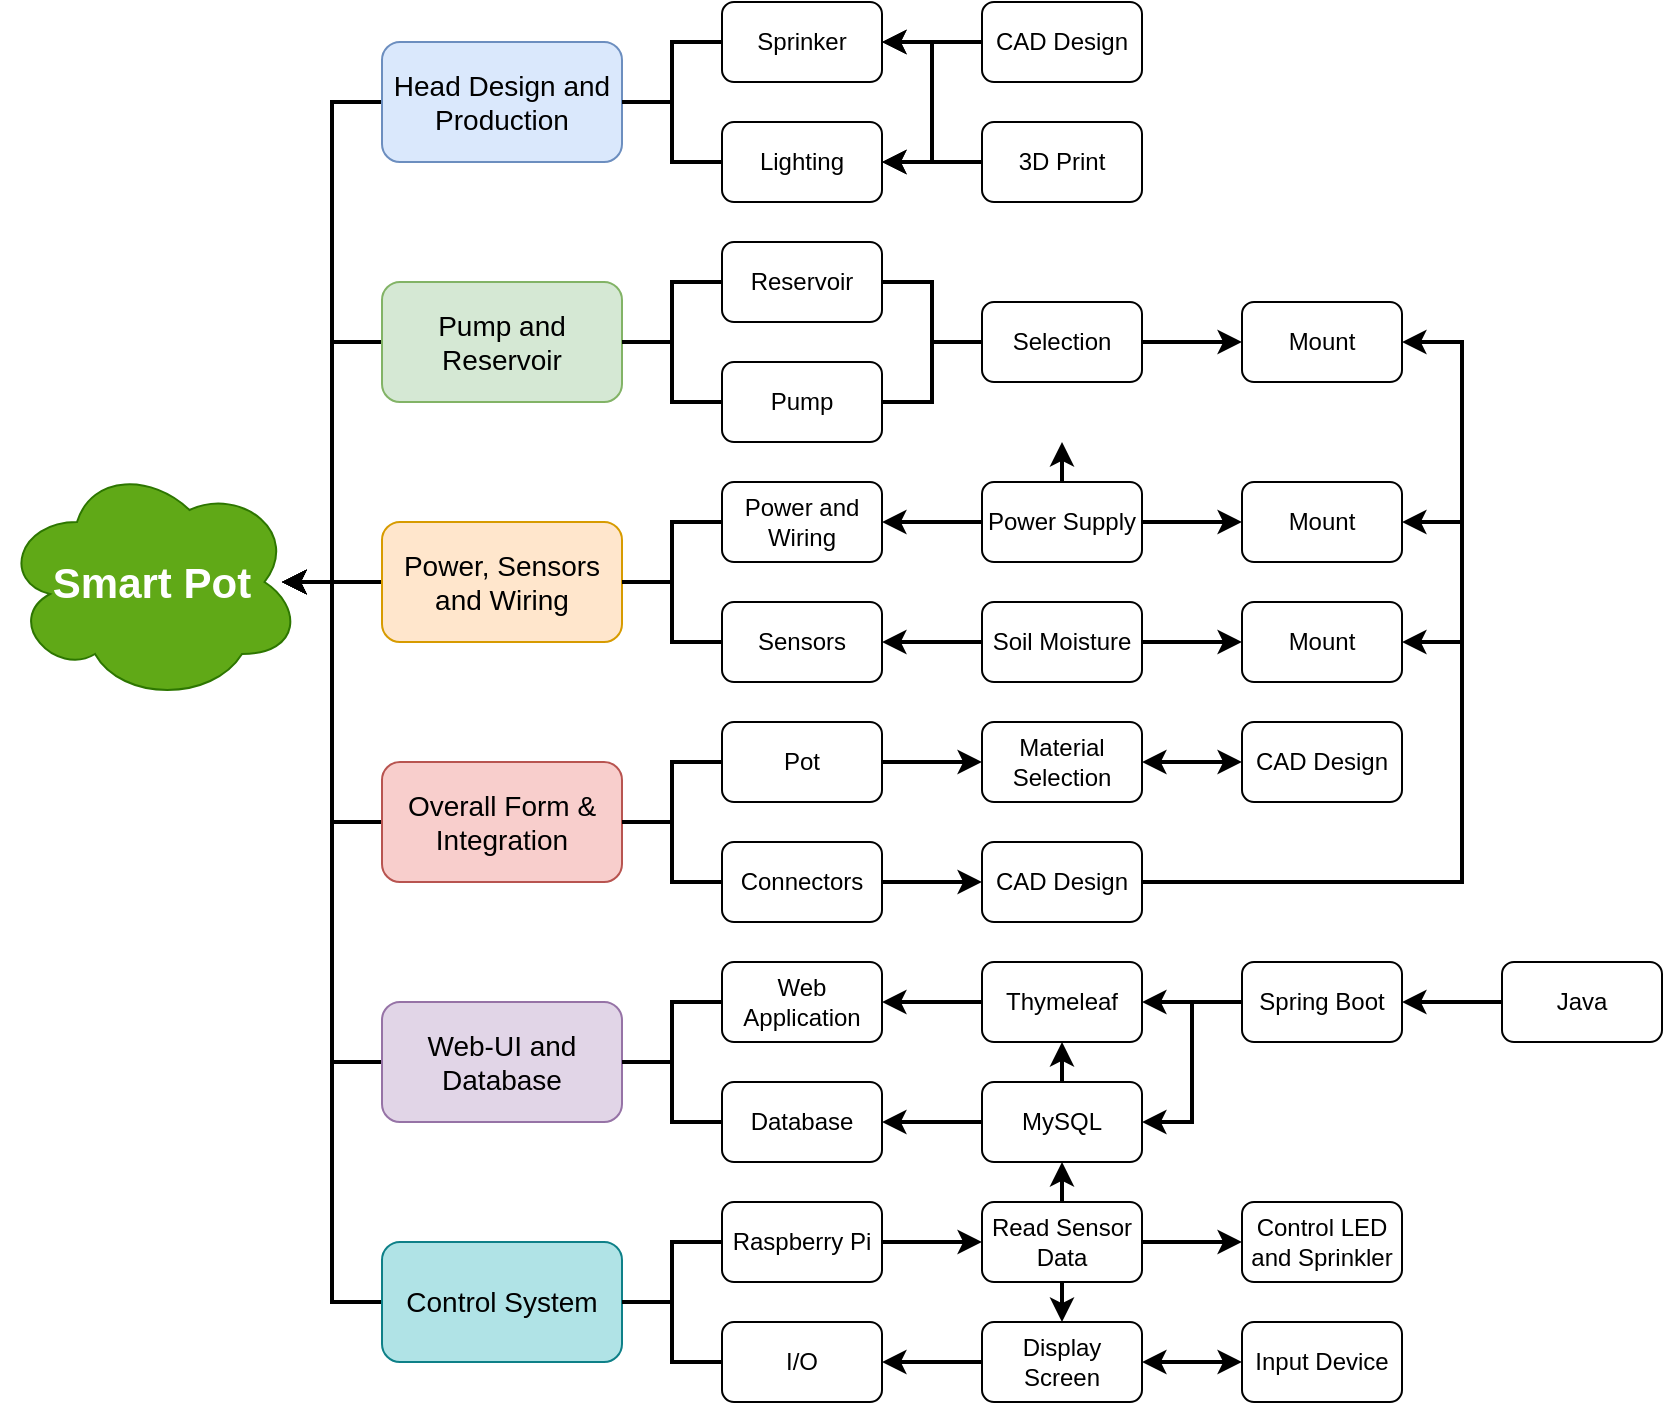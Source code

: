 <mxfile version="13.0.2" type="github">
  <diagram id="1UDsa8HCTR8KldJByzWu" name="Page-1">
    <mxGraphModel dx="888" dy="969" grid="1" gridSize="10" guides="1" tooltips="1" connect="1" arrows="1" fold="1" page="1" pageScale="1" pageWidth="1654" pageHeight="1169" background="none" math="0" shadow="0">
      <root>
        <mxCell id="0" />
        <mxCell id="1" parent="0" />
        <mxCell id="f7p-FH1-Mco8QtkPgqXW-9" style="edgeStyle=orthogonalEdgeStyle;rounded=0;orthogonalLoop=1;jettySize=auto;html=1;entryX=1;entryY=0.5;entryDx=0;entryDy=0;strokeWidth=2;" parent="1" source="f7p-FH1-Mco8QtkPgqXW-1" target="f7p-FH1-Mco8QtkPgqXW-2" edge="1">
          <mxGeometry relative="1" as="geometry" />
        </mxCell>
        <mxCell id="f7p-FH1-Mco8QtkPgqXW-1" value="&lt;font style=&quot;font-size: 14px&quot;&gt;Head Design and Production&lt;/font&gt;" style="rounded=1;whiteSpace=wrap;html=1;horizontal=1;direction=south;fillColor=#dae8fc;strokeColor=#6c8ebf;" parent="1" vertex="1">
          <mxGeometry x="200" y="320" width="120" height="60" as="geometry" />
        </mxCell>
        <mxCell id="f7p-FH1-Mco8QtkPgqXW-2" value="&lt;b&gt;&lt;font style=&quot;font-size: 20px&quot;&gt;Smart Pot&lt;/font&gt;&lt;/b&gt;" style="rounded=0;whiteSpace=wrap;html=1;comic=0;strokeColor=none;" parent="1" vertex="1">
          <mxGeometry x="30" y="550" width="120" height="80" as="geometry" />
        </mxCell>
        <mxCell id="f7p-FH1-Mco8QtkPgqXW-11" style="edgeStyle=orthogonalEdgeStyle;rounded=0;orthogonalLoop=1;jettySize=auto;html=1;entryX=1;entryY=0.5;entryDx=0;entryDy=0;strokeWidth=2;" parent="1" source="f7p-FH1-Mco8QtkPgqXW-3" target="f7p-FH1-Mco8QtkPgqXW-2" edge="1">
          <mxGeometry relative="1" as="geometry" />
        </mxCell>
        <mxCell id="f7p-FH1-Mco8QtkPgqXW-3" value="&lt;font style=&quot;font-size: 14px&quot;&gt;Pump and Reservoir&lt;/font&gt;" style="rounded=1;whiteSpace=wrap;html=1;fillColor=#d5e8d4;strokeColor=#82b366;" parent="1" vertex="1">
          <mxGeometry x="200" y="440" width="120" height="60" as="geometry" />
        </mxCell>
        <mxCell id="f7p-FH1-Mco8QtkPgqXW-12" style="edgeStyle=orthogonalEdgeStyle;rounded=0;orthogonalLoop=1;jettySize=auto;html=1;entryX=1;entryY=0.5;entryDx=0;entryDy=0;strokeWidth=2;" parent="1" source="f7p-FH1-Mco8QtkPgqXW-4" target="f7p-FH1-Mco8QtkPgqXW-2" edge="1">
          <mxGeometry relative="1" as="geometry" />
        </mxCell>
        <mxCell id="f7p-FH1-Mco8QtkPgqXW-4" value="&lt;font style=&quot;font-size: 14px&quot;&gt;Power, Sensors and Wiring&lt;/font&gt;" style="rounded=1;whiteSpace=wrap;html=1;fillColor=#ffe6cc;strokeColor=#d79b00;" parent="1" vertex="1">
          <mxGeometry x="200" y="560" width="120" height="60" as="geometry" />
        </mxCell>
        <mxCell id="f7p-FH1-Mco8QtkPgqXW-14" style="edgeStyle=orthogonalEdgeStyle;rounded=0;orthogonalLoop=1;jettySize=auto;html=1;entryX=1;entryY=0.5;entryDx=0;entryDy=0;strokeWidth=2;" parent="1" source="f7p-FH1-Mco8QtkPgqXW-6" target="f7p-FH1-Mco8QtkPgqXW-2" edge="1">
          <mxGeometry relative="1" as="geometry" />
        </mxCell>
        <mxCell id="f7p-FH1-Mco8QtkPgqXW-6" value="&lt;font style=&quot;font-size: 14px&quot;&gt;Overall Form &amp;amp; Integration&lt;/font&gt;" style="rounded=1;whiteSpace=wrap;html=1;fillColor=#f8cecc;strokeColor=#b85450;" parent="1" vertex="1">
          <mxGeometry x="200" y="680" width="120" height="60" as="geometry" />
        </mxCell>
        <mxCell id="f7p-FH1-Mco8QtkPgqXW-15" style="edgeStyle=orthogonalEdgeStyle;rounded=0;orthogonalLoop=1;jettySize=auto;html=1;entryX=1;entryY=0.5;entryDx=0;entryDy=0;strokeWidth=2;" parent="1" source="f7p-FH1-Mco8QtkPgqXW-7" target="f7p-FH1-Mco8QtkPgqXW-2" edge="1">
          <mxGeometry relative="1" as="geometry" />
        </mxCell>
        <mxCell id="f7p-FH1-Mco8QtkPgqXW-7" value="&lt;font style=&quot;font-size: 14px&quot;&gt;Web-UI and Database&lt;/font&gt;" style="rounded=1;whiteSpace=wrap;html=1;fillColor=#e1d5e7;strokeColor=#9673a6;" parent="1" vertex="1">
          <mxGeometry x="200" y="800" width="120" height="60" as="geometry" />
        </mxCell>
        <mxCell id="f7p-FH1-Mco8QtkPgqXW-16" style="edgeStyle=orthogonalEdgeStyle;rounded=0;orthogonalLoop=1;jettySize=auto;html=1;entryX=1;entryY=0.5;entryDx=0;entryDy=0;fontSize=11;spacing=2;strokeWidth=2;jumpStyle=none;shadow=0;targetPerimeterSpacing=0;" parent="1" source="f7p-FH1-Mco8QtkPgqXW-8" target="f7p-FH1-Mco8QtkPgqXW-2" edge="1">
          <mxGeometry relative="1" as="geometry" />
        </mxCell>
        <mxCell id="f7p-FH1-Mco8QtkPgqXW-8" value="&lt;font style=&quot;font-size: 14px&quot;&gt;Control System&lt;/font&gt;" style="rounded=1;whiteSpace=wrap;html=1;fillColor=#b0e3e6;strokeColor=#0e8088;" parent="1" vertex="1">
          <mxGeometry x="200" y="920" width="120" height="60" as="geometry" />
        </mxCell>
        <mxCell id="f7p-FH1-Mco8QtkPgqXW-17" value="" style="strokeWidth=2;html=1;shape=mxgraph.flowchart.annotation_2;align=left;labelPosition=right;pointerEvents=1;" parent="1" vertex="1">
          <mxGeometry x="320" y="320" width="50" height="60" as="geometry" />
        </mxCell>
        <mxCell id="f7p-FH1-Mco8QtkPgqXW-19" value="" style="strokeWidth=2;html=1;shape=mxgraph.flowchart.annotation_2;align=left;labelPosition=right;pointerEvents=1;" parent="1" vertex="1">
          <mxGeometry x="320" y="440" width="50" height="60" as="geometry" />
        </mxCell>
        <mxCell id="f7p-FH1-Mco8QtkPgqXW-20" value="" style="strokeWidth=2;html=1;shape=mxgraph.flowchart.annotation_2;align=left;labelPosition=right;pointerEvents=1;direction=east;flipV=1;flipH=0;" parent="1" vertex="1">
          <mxGeometry x="320" y="560" width="50" height="60" as="geometry" />
        </mxCell>
        <mxCell id="f7p-FH1-Mco8QtkPgqXW-22" value="" style="strokeWidth=2;html=1;shape=mxgraph.flowchart.annotation_2;align=left;labelPosition=right;pointerEvents=1;" parent="1" vertex="1">
          <mxGeometry x="320" y="680" width="50" height="60" as="geometry" />
        </mxCell>
        <mxCell id="f7p-FH1-Mco8QtkPgqXW-23" value="" style="strokeWidth=2;html=1;shape=mxgraph.flowchart.annotation_2;align=left;labelPosition=right;pointerEvents=1;" parent="1" vertex="1">
          <mxGeometry x="320" y="800" width="50" height="60" as="geometry" />
        </mxCell>
        <mxCell id="f7p-FH1-Mco8QtkPgqXW-24" value="" style="strokeWidth=2;html=1;shape=mxgraph.flowchart.annotation_2;align=left;labelPosition=right;pointerEvents=1;" parent="1" vertex="1">
          <mxGeometry x="320" y="920" width="50" height="60" as="geometry" />
        </mxCell>
        <mxCell id="f7p-FH1-Mco8QtkPgqXW-25" value="Sprinker" style="rounded=1;whiteSpace=wrap;html=1;" parent="1" vertex="1">
          <mxGeometry x="370" y="300" width="80" height="40" as="geometry" />
        </mxCell>
        <mxCell id="f7p-FH1-Mco8QtkPgqXW-26" value="Lighting" style="rounded=1;whiteSpace=wrap;html=1;" parent="1" vertex="1">
          <mxGeometry x="370" y="360" width="80" height="40" as="geometry" />
        </mxCell>
        <mxCell id="f7p-FH1-Mco8QtkPgqXW-28" value="Reservoir" style="rounded=1;whiteSpace=wrap;html=1;" parent="1" vertex="1">
          <mxGeometry x="370" y="420" width="80" height="40" as="geometry" />
        </mxCell>
        <mxCell id="f7p-FH1-Mco8QtkPgqXW-29" value="Pump" style="rounded=1;whiteSpace=wrap;html=1;" parent="1" vertex="1">
          <mxGeometry x="370" y="480" width="80" height="40" as="geometry" />
        </mxCell>
        <mxCell id="f7p-FH1-Mco8QtkPgqXW-30" value="Sensors" style="rounded=1;whiteSpace=wrap;html=1;" parent="1" vertex="1">
          <mxGeometry x="370" y="600" width="80" height="40" as="geometry" />
        </mxCell>
        <mxCell id="f7p-FH1-Mco8QtkPgqXW-32" value="Power and Wiring" style="rounded=1;whiteSpace=wrap;html=1;" parent="1" vertex="1">
          <mxGeometry x="370" y="540" width="80" height="40" as="geometry" />
        </mxCell>
        <mxCell id="f7p-FH1-Mco8QtkPgqXW-35" value="Pot" style="rounded=1;whiteSpace=wrap;html=1;" parent="1" vertex="1">
          <mxGeometry x="370" y="660" width="80" height="40" as="geometry" />
        </mxCell>
        <mxCell id="f7p-FH1-Mco8QtkPgqXW-36" value="Connectors" style="rounded=1;whiteSpace=wrap;html=1;" parent="1" vertex="1">
          <mxGeometry x="370" y="720" width="80" height="40" as="geometry" />
        </mxCell>
        <mxCell id="f7p-FH1-Mco8QtkPgqXW-37" value="Web Application" style="rounded=1;whiteSpace=wrap;html=1;" parent="1" vertex="1">
          <mxGeometry x="370" y="780" width="80" height="40" as="geometry" />
        </mxCell>
        <mxCell id="f7p-FH1-Mco8QtkPgqXW-38" value="Database" style="rounded=1;whiteSpace=wrap;html=1;" parent="1" vertex="1">
          <mxGeometry x="370" y="840" width="80" height="40" as="geometry" />
        </mxCell>
        <mxCell id="f7PvBhqwMWpfkkH2rrPe-37" style="edgeStyle=orthogonalEdgeStyle;rounded=0;orthogonalLoop=1;jettySize=auto;html=1;exitX=1;exitY=0.5;exitDx=0;exitDy=0;entryX=0;entryY=0.5;entryDx=0;entryDy=0;strokeWidth=2;" parent="1" source="f7p-FH1-Mco8QtkPgqXW-39" target="f7PvBhqwMWpfkkH2rrPe-35" edge="1">
          <mxGeometry relative="1" as="geometry" />
        </mxCell>
        <mxCell id="f7p-FH1-Mco8QtkPgqXW-39" value="Raspberry Pi" style="rounded=1;whiteSpace=wrap;html=1;" parent="1" vertex="1">
          <mxGeometry x="370" y="900" width="80" height="40" as="geometry" />
        </mxCell>
        <mxCell id="f7p-FH1-Mco8QtkPgqXW-40" value="I/O" style="rounded=1;whiteSpace=wrap;html=1;" parent="1" vertex="1">
          <mxGeometry x="370" y="960" width="80" height="40" as="geometry" />
        </mxCell>
        <mxCell id="f7p-FH1-Mco8QtkPgqXW-44" style="edgeStyle=orthogonalEdgeStyle;rounded=0;jumpStyle=none;orthogonalLoop=1;jettySize=auto;html=1;entryX=1;entryY=0.5;entryDx=0;entryDy=0;shadow=0;targetPerimeterSpacing=0;strokeWidth=2;fontSize=11;" parent="1" source="f7p-FH1-Mco8QtkPgqXW-41" target="f7p-FH1-Mco8QtkPgqXW-25" edge="1">
          <mxGeometry relative="1" as="geometry" />
        </mxCell>
        <mxCell id="f7p-FH1-Mco8QtkPgqXW-47" style="edgeStyle=orthogonalEdgeStyle;rounded=0;jumpStyle=none;orthogonalLoop=1;jettySize=auto;html=1;entryX=1;entryY=0.5;entryDx=0;entryDy=0;shadow=0;targetPerimeterSpacing=0;strokeWidth=2;fontSize=11;" parent="1" source="f7p-FH1-Mco8QtkPgqXW-41" target="f7p-FH1-Mco8QtkPgqXW-26" edge="1">
          <mxGeometry relative="1" as="geometry" />
        </mxCell>
        <mxCell id="f7p-FH1-Mco8QtkPgqXW-41" value="CAD Design" style="rounded=1;whiteSpace=wrap;html=1;" parent="1" vertex="1">
          <mxGeometry x="500" y="300" width="80" height="40" as="geometry" />
        </mxCell>
        <mxCell id="f7p-FH1-Mco8QtkPgqXW-43" style="edgeStyle=orthogonalEdgeStyle;rounded=0;jumpStyle=none;orthogonalLoop=1;jettySize=auto;html=1;entryX=1;entryY=0.5;entryDx=0;entryDy=0;shadow=0;targetPerimeterSpacing=0;strokeWidth=2;fontSize=11;" parent="1" source="f7p-FH1-Mco8QtkPgqXW-42" target="f7p-FH1-Mco8QtkPgqXW-26" edge="1">
          <mxGeometry relative="1" as="geometry" />
        </mxCell>
        <mxCell id="f7p-FH1-Mco8QtkPgqXW-45" style="edgeStyle=orthogonalEdgeStyle;rounded=0;jumpStyle=none;orthogonalLoop=1;jettySize=auto;html=1;entryX=1;entryY=0.5;entryDx=0;entryDy=0;shadow=0;targetPerimeterSpacing=0;strokeWidth=2;fontSize=11;" parent="1" source="f7p-FH1-Mco8QtkPgqXW-42" target="f7p-FH1-Mco8QtkPgqXW-25" edge="1">
          <mxGeometry relative="1" as="geometry" />
        </mxCell>
        <mxCell id="f7p-FH1-Mco8QtkPgqXW-42" value="3D Print" style="rounded=1;whiteSpace=wrap;html=1;" parent="1" vertex="1">
          <mxGeometry x="500" y="360" width="80" height="40" as="geometry" />
        </mxCell>
        <mxCell id="f7p-FH1-Mco8QtkPgqXW-46" style="edgeStyle=orthogonalEdgeStyle;rounded=0;jumpStyle=none;orthogonalLoop=1;jettySize=auto;html=1;exitX=0.5;exitY=1;exitDx=0;exitDy=0;shadow=0;targetPerimeterSpacing=0;strokeWidth=2;fontSize=11;" parent="1" source="f7p-FH1-Mco8QtkPgqXW-41" target="f7p-FH1-Mco8QtkPgqXW-41" edge="1">
          <mxGeometry relative="1" as="geometry" />
        </mxCell>
        <mxCell id="f7p-FH1-Mco8QtkPgqXW-49" value="" style="strokeWidth=2;html=1;shape=mxgraph.flowchart.annotation_2;align=left;labelPosition=right;pointerEvents=1;flipH=1;" parent="1" vertex="1">
          <mxGeometry x="450" y="440" width="50" height="60" as="geometry" />
        </mxCell>
        <mxCell id="f7p-FH1-Mco8QtkPgqXW-55" style="edgeStyle=orthogonalEdgeStyle;rounded=0;jumpStyle=none;orthogonalLoop=1;jettySize=auto;html=1;entryX=0;entryY=0.5;entryDx=0;entryDy=0;shadow=0;targetPerimeterSpacing=0;strokeWidth=2;fontSize=11;" parent="1" source="f7p-FH1-Mco8QtkPgqXW-51" target="f7p-FH1-Mco8QtkPgqXW-52" edge="1">
          <mxGeometry relative="1" as="geometry" />
        </mxCell>
        <mxCell id="f7p-FH1-Mco8QtkPgqXW-51" value="Selection" style="rounded=1;whiteSpace=wrap;html=1;" parent="1" vertex="1">
          <mxGeometry x="500" y="450" width="80" height="40" as="geometry" />
        </mxCell>
        <mxCell id="f7p-FH1-Mco8QtkPgqXW-52" value="Mount" style="rounded=1;whiteSpace=wrap;html=1;" parent="1" vertex="1">
          <mxGeometry x="630" y="450" width="80" height="40" as="geometry" />
        </mxCell>
        <mxCell id="f7PvBhqwMWpfkkH2rrPe-9" style="edgeStyle=orthogonalEdgeStyle;rounded=0;orthogonalLoop=1;jettySize=auto;html=1;entryX=1;entryY=0.5;entryDx=0;entryDy=0;strokeWidth=2;" parent="1" source="f7PvBhqwMWpfkkH2rrPe-1" target="f7PvBhqwMWpfkkH2rrPe-8" edge="1">
          <mxGeometry relative="1" as="geometry" />
        </mxCell>
        <mxCell id="f7PvBhqwMWpfkkH2rrPe-30" style="edgeStyle=orthogonalEdgeStyle;rounded=0;orthogonalLoop=1;jettySize=auto;html=1;strokeWidth=2;entryX=1;entryY=0.5;entryDx=0;entryDy=0;" parent="1" source="f7PvBhqwMWpfkkH2rrPe-1" target="f7PvBhqwMWpfkkH2rrPe-2" edge="1">
          <mxGeometry relative="1" as="geometry">
            <mxPoint x="670" y="870" as="targetPoint" />
          </mxGeometry>
        </mxCell>
        <mxCell id="f7PvBhqwMWpfkkH2rrPe-1" value="Spring Boot" style="rounded=1;whiteSpace=wrap;html=1;" parent="1" vertex="1">
          <mxGeometry x="630" y="780" width="80" height="40" as="geometry" />
        </mxCell>
        <mxCell id="f7PvBhqwMWpfkkH2rrPe-7" style="edgeStyle=orthogonalEdgeStyle;rounded=0;orthogonalLoop=1;jettySize=auto;html=1;entryX=1;entryY=0.5;entryDx=0;entryDy=0;strokeWidth=2;" parent="1" source="f7PvBhqwMWpfkkH2rrPe-2" target="f7p-FH1-Mco8QtkPgqXW-38" edge="1">
          <mxGeometry relative="1" as="geometry" />
        </mxCell>
        <mxCell id="f7PvBhqwMWpfkkH2rrPe-38" style="edgeStyle=orthogonalEdgeStyle;rounded=0;orthogonalLoop=1;jettySize=auto;html=1;exitX=0.5;exitY=0;exitDx=0;exitDy=0;entryX=0.5;entryY=1;entryDx=0;entryDy=0;strokeWidth=2;" parent="1" source="f7PvBhqwMWpfkkH2rrPe-2" target="f7PvBhqwMWpfkkH2rrPe-8" edge="1">
          <mxGeometry relative="1" as="geometry" />
        </mxCell>
        <mxCell id="f7PvBhqwMWpfkkH2rrPe-2" value="MySQL" style="rounded=1;whiteSpace=wrap;html=1;" parent="1" vertex="1">
          <mxGeometry x="500" y="840" width="80" height="40" as="geometry" />
        </mxCell>
        <mxCell id="f7PvBhqwMWpfkkH2rrPe-6" style="edgeStyle=orthogonalEdgeStyle;rounded=0;orthogonalLoop=1;jettySize=auto;html=1;strokeWidth=2;" parent="1" source="f7PvBhqwMWpfkkH2rrPe-3" target="f7PvBhqwMWpfkkH2rrPe-1" edge="1">
          <mxGeometry relative="1" as="geometry" />
        </mxCell>
        <mxCell id="f7PvBhqwMWpfkkH2rrPe-3" value="Java" style="rounded=1;whiteSpace=wrap;html=1;" parent="1" vertex="1">
          <mxGeometry x="760" y="780" width="80" height="40" as="geometry" />
        </mxCell>
        <mxCell id="f7PvBhqwMWpfkkH2rrPe-10" style="edgeStyle=orthogonalEdgeStyle;rounded=0;orthogonalLoop=1;jettySize=auto;html=1;entryX=1;entryY=0.5;entryDx=0;entryDy=0;strokeWidth=2;" parent="1" source="f7PvBhqwMWpfkkH2rrPe-8" target="f7p-FH1-Mco8QtkPgqXW-37" edge="1">
          <mxGeometry relative="1" as="geometry" />
        </mxCell>
        <mxCell id="f7PvBhqwMWpfkkH2rrPe-8" value="Thymeleaf" style="rounded=1;whiteSpace=wrap;html=1;" parent="1" vertex="1">
          <mxGeometry x="500" y="780" width="80" height="40" as="geometry" />
        </mxCell>
        <mxCell id="f7PvBhqwMWpfkkH2rrPe-13" style="edgeStyle=orthogonalEdgeStyle;rounded=0;orthogonalLoop=1;jettySize=auto;html=1;entryX=1;entryY=0.5;entryDx=0;entryDy=0;strokeWidth=2;" parent="1" source="f7PvBhqwMWpfkkH2rrPe-11" target="f7p-FH1-Mco8QtkPgqXW-30" edge="1">
          <mxGeometry relative="1" as="geometry" />
        </mxCell>
        <mxCell id="f7PvBhqwMWpfkkH2rrPe-16" style="edgeStyle=orthogonalEdgeStyle;rounded=0;orthogonalLoop=1;jettySize=auto;html=1;entryX=0;entryY=0.5;entryDx=0;entryDy=0;strokeWidth=2;" parent="1" source="f7PvBhqwMWpfkkH2rrPe-11" target="f7PvBhqwMWpfkkH2rrPe-15" edge="1">
          <mxGeometry relative="1" as="geometry" />
        </mxCell>
        <mxCell id="f7PvBhqwMWpfkkH2rrPe-11" value="Soil Moisture" style="rounded=1;whiteSpace=wrap;html=1;" parent="1" vertex="1">
          <mxGeometry x="500" y="600" width="80" height="40" as="geometry" />
        </mxCell>
        <mxCell id="f7PvBhqwMWpfkkH2rrPe-17" style="edgeStyle=orthogonalEdgeStyle;rounded=0;orthogonalLoop=1;jettySize=auto;html=1;entryX=1;entryY=0.5;entryDx=0;entryDy=0;strokeWidth=2;" parent="1" source="f7PvBhqwMWpfkkH2rrPe-14" target="f7p-FH1-Mco8QtkPgqXW-32" edge="1">
          <mxGeometry relative="1" as="geometry" />
        </mxCell>
        <mxCell id="f7PvBhqwMWpfkkH2rrPe-19" style="edgeStyle=orthogonalEdgeStyle;rounded=0;orthogonalLoop=1;jettySize=auto;html=1;entryX=0;entryY=0.5;entryDx=0;entryDy=0;strokeWidth=2;" parent="1" source="f7PvBhqwMWpfkkH2rrPe-14" target="f7PvBhqwMWpfkkH2rrPe-18" edge="1">
          <mxGeometry relative="1" as="geometry" />
        </mxCell>
        <mxCell id="f7PvBhqwMWpfkkH2rrPe-14" value="Power Supply" style="rounded=1;whiteSpace=wrap;html=1;" parent="1" vertex="1">
          <mxGeometry x="500" y="540" width="80" height="40" as="geometry" />
        </mxCell>
        <mxCell id="f7PvBhqwMWpfkkH2rrPe-15" value="Mount" style="rounded=1;whiteSpace=wrap;html=1;" parent="1" vertex="1">
          <mxGeometry x="630" y="600" width="80" height="40" as="geometry" />
        </mxCell>
        <mxCell id="f7PvBhqwMWpfkkH2rrPe-18" value="Mount" style="rounded=1;whiteSpace=wrap;html=1;" parent="1" vertex="1">
          <mxGeometry x="630" y="540" width="80" height="40" as="geometry" />
        </mxCell>
        <mxCell id="f7PvBhqwMWpfkkH2rrPe-21" value="&lt;font style=&quot;font-size: 21px&quot;&gt;&lt;b&gt;Smart Pot&lt;/b&gt;&lt;/font&gt;" style="ellipse;shape=cloud;whiteSpace=wrap;html=1;comic=0;fillColor=#60a917;strokeColor=#2D7600;fontColor=#ffffff;" parent="1" vertex="1">
          <mxGeometry x="10" y="530" width="150" height="120" as="geometry" />
        </mxCell>
        <mxCell id="f7PvBhqwMWpfkkH2rrPe-32" style="edgeStyle=orthogonalEdgeStyle;rounded=0;orthogonalLoop=1;jettySize=auto;html=1;entryX=1;entryY=0.5;entryDx=0;entryDy=0;strokeWidth=2;" parent="1" source="f7PvBhqwMWpfkkH2rrPe-31" target="f7p-FH1-Mco8QtkPgqXW-40" edge="1">
          <mxGeometry relative="1" as="geometry" />
        </mxCell>
        <mxCell id="f7PvBhqwMWpfkkH2rrPe-31" value="Display Screen" style="rounded=1;whiteSpace=wrap;html=1;" parent="1" vertex="1">
          <mxGeometry x="500" y="960" width="80" height="40" as="geometry" />
        </mxCell>
        <mxCell id="f7PvBhqwMWpfkkH2rrPe-33" value="Input Device" style="rounded=1;whiteSpace=wrap;html=1;" parent="1" vertex="1">
          <mxGeometry x="630" y="960" width="80" height="40" as="geometry" />
        </mxCell>
        <mxCell id="f7PvBhqwMWpfkkH2rrPe-34" value="" style="endArrow=classic;startArrow=classic;html=1;strokeWidth=2;exitX=1;exitY=0.5;exitDx=0;exitDy=0;entryX=0;entryY=0.5;entryDx=0;entryDy=0;" parent="1" source="f7PvBhqwMWpfkkH2rrPe-31" target="f7PvBhqwMWpfkkH2rrPe-33" edge="1">
          <mxGeometry width="50" height="50" relative="1" as="geometry">
            <mxPoint x="660" y="840" as="sourcePoint" />
            <mxPoint x="710" y="790" as="targetPoint" />
          </mxGeometry>
        </mxCell>
        <mxCell id="f7PvBhqwMWpfkkH2rrPe-36" style="edgeStyle=orthogonalEdgeStyle;rounded=0;orthogonalLoop=1;jettySize=auto;html=1;exitX=0.5;exitY=0;exitDx=0;exitDy=0;entryX=0.5;entryY=1;entryDx=0;entryDy=0;strokeWidth=2;" parent="1" source="f7PvBhqwMWpfkkH2rrPe-35" target="f7PvBhqwMWpfkkH2rrPe-2" edge="1">
          <mxGeometry relative="1" as="geometry" />
        </mxCell>
        <mxCell id="f7PvBhqwMWpfkkH2rrPe-40" style="edgeStyle=orthogonalEdgeStyle;rounded=0;orthogonalLoop=1;jettySize=auto;html=1;entryX=0;entryY=0.5;entryDx=0;entryDy=0;strokeWidth=2;" parent="1" source="f7PvBhqwMWpfkkH2rrPe-35" target="f7PvBhqwMWpfkkH2rrPe-39" edge="1">
          <mxGeometry relative="1" as="geometry" />
        </mxCell>
        <mxCell id="f7PvBhqwMWpfkkH2rrPe-35" value="Read Sensor Data" style="rounded=1;whiteSpace=wrap;html=1;" parent="1" vertex="1">
          <mxGeometry x="500" y="900" width="80" height="40" as="geometry" />
        </mxCell>
        <mxCell id="f7PvBhqwMWpfkkH2rrPe-39" value="Control LED and Sprinkler" style="rounded=1;whiteSpace=wrap;html=1;" parent="1" vertex="1">
          <mxGeometry x="630" y="900" width="80" height="40" as="geometry" />
        </mxCell>
        <mxCell id="f7PvBhqwMWpfkkH2rrPe-42" style="edgeStyle=orthogonalEdgeStyle;rounded=0;orthogonalLoop=1;jettySize=auto;html=1;strokeWidth=2;exitX=1;exitY=0.5;exitDx=0;exitDy=0;entryX=0;entryY=0.5;entryDx=0;entryDy=0;" parent="1" source="f7p-FH1-Mco8QtkPgqXW-35" target="f7PvBhqwMWpfkkH2rrPe-41" edge="1">
          <mxGeometry relative="1" as="geometry">
            <mxPoint x="480" y="710" as="targetPoint" />
          </mxGeometry>
        </mxCell>
        <mxCell id="f7PvBhqwMWpfkkH2rrPe-41" value="Material Selection" style="rounded=1;whiteSpace=wrap;html=1;" parent="1" vertex="1">
          <mxGeometry x="500" y="660" width="80" height="40" as="geometry" />
        </mxCell>
        <mxCell id="f7PvBhqwMWpfkkH2rrPe-44" style="edgeStyle=orthogonalEdgeStyle;rounded=0;orthogonalLoop=1;jettySize=auto;html=1;strokeWidth=2;entryX=0;entryY=0.5;entryDx=0;entryDy=0;" parent="1" target="f7PvBhqwMWpfkkH2rrPe-43" edge="1">
          <mxGeometry relative="1" as="geometry">
            <mxPoint x="450" y="740" as="sourcePoint" />
            <mxPoint x="490" y="720" as="targetPoint" />
            <Array as="points">
              <mxPoint x="450" y="740" />
            </Array>
          </mxGeometry>
        </mxCell>
        <mxCell id="f7PvBhqwMWpfkkH2rrPe-43" value="CAD Design" style="rounded=1;whiteSpace=wrap;html=1;" parent="1" vertex="1">
          <mxGeometry x="500" y="720" width="80" height="40" as="geometry" />
        </mxCell>
        <mxCell id="f7PvBhqwMWpfkkH2rrPe-46" value="" style="endArrow=classic;html=1;strokeWidth=2;exitX=0.5;exitY=1;exitDx=0;exitDy=0;entryX=0.5;entryY=0;entryDx=0;entryDy=0;" parent="1" source="f7PvBhqwMWpfkkH2rrPe-35" target="f7PvBhqwMWpfkkH2rrPe-31" edge="1">
          <mxGeometry width="50" height="50" relative="1" as="geometry">
            <mxPoint x="950" y="980" as="sourcePoint" />
            <mxPoint x="1000" y="930" as="targetPoint" />
          </mxGeometry>
        </mxCell>
        <mxCell id="1fccxUlw62URsNYC4Zd4-4" value="" style="endArrow=classic;html=1;exitX=1;exitY=0.5;exitDx=0;exitDy=0;entryX=1;entryY=0.5;entryDx=0;entryDy=0;rounded=0;strokeWidth=2;" parent="1" source="f7PvBhqwMWpfkkH2rrPe-43" target="f7p-FH1-Mco8QtkPgqXW-52" edge="1">
          <mxGeometry width="50" height="50" relative="1" as="geometry">
            <mxPoint x="670" y="620" as="sourcePoint" />
            <mxPoint x="740" y="360" as="targetPoint" />
            <Array as="points">
              <mxPoint x="740" y="740" />
              <mxPoint x="740" y="470" />
            </Array>
          </mxGeometry>
        </mxCell>
        <mxCell id="1fccxUlw62URsNYC4Zd4-5" value="" style="endArrow=classic;html=1;strokeWidth=2;exitX=0.5;exitY=0;exitDx=0;exitDy=0;entryX=0.5;entryY=1;entryDx=0;entryDy=0;" parent="1" source="f7PvBhqwMWpfkkH2rrPe-14" edge="1">
          <mxGeometry width="50" height="50" relative="1" as="geometry">
            <mxPoint x="670" y="660" as="sourcePoint" />
            <mxPoint x="540" y="520" as="targetPoint" />
          </mxGeometry>
        </mxCell>
        <mxCell id="1fccxUlw62URsNYC4Zd4-6" value="" style="endArrow=classic;html=1;strokeWidth=2;entryX=1;entryY=0.5;entryDx=0;entryDy=0;" parent="1" target="f7PvBhqwMWpfkkH2rrPe-15" edge="1">
          <mxGeometry width="50" height="50" relative="1" as="geometry">
            <mxPoint x="740" y="620" as="sourcePoint" />
            <mxPoint x="720" y="650" as="targetPoint" />
          </mxGeometry>
        </mxCell>
        <mxCell id="1fccxUlw62URsNYC4Zd4-7" value="" style="endArrow=classic;html=1;strokeWidth=2;entryX=1;entryY=0.5;entryDx=0;entryDy=0;" parent="1" target="f7PvBhqwMWpfkkH2rrPe-18" edge="1">
          <mxGeometry width="50" height="50" relative="1" as="geometry">
            <mxPoint x="740" y="560" as="sourcePoint" />
            <mxPoint x="720" y="650" as="targetPoint" />
          </mxGeometry>
        </mxCell>
        <mxCell id="1fccxUlw62URsNYC4Zd4-8" value="CAD Design" style="rounded=1;whiteSpace=wrap;html=1;" parent="1" vertex="1">
          <mxGeometry x="630" y="660" width="80" height="40" as="geometry" />
        </mxCell>
        <mxCell id="1fccxUlw62URsNYC4Zd4-10" value="" style="endArrow=classic;startArrow=classic;html=1;strokeWidth=2;exitX=1;exitY=0.5;exitDx=0;exitDy=0;entryX=0;entryY=0.5;entryDx=0;entryDy=0;" parent="1" source="f7PvBhqwMWpfkkH2rrPe-41" target="1fccxUlw62URsNYC4Zd4-8" edge="1">
          <mxGeometry width="50" height="50" relative="1" as="geometry">
            <mxPoint x="670" y="660" as="sourcePoint" />
            <mxPoint x="720" y="610" as="targetPoint" />
          </mxGeometry>
        </mxCell>
      </root>
    </mxGraphModel>
  </diagram>
</mxfile>
